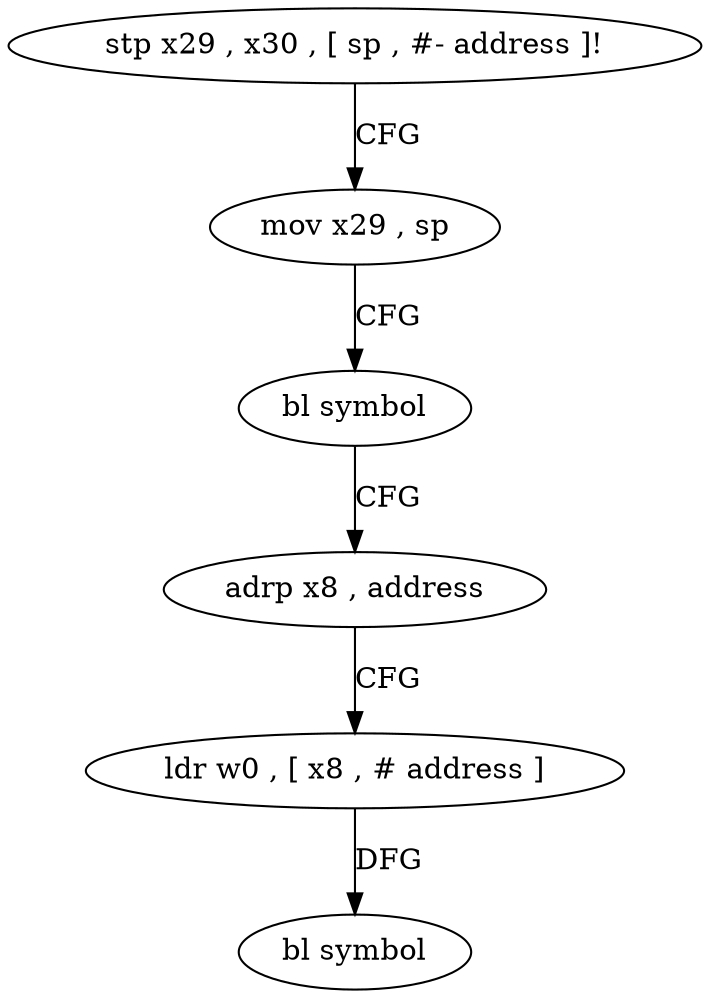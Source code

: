 digraph "func" {
"4216028" [label = "stp x29 , x30 , [ sp , #- address ]!" ]
"4216032" [label = "mov x29 , sp" ]
"4216036" [label = "bl symbol" ]
"4216040" [label = "adrp x8 , address" ]
"4216044" [label = "ldr w0 , [ x8 , # address ]" ]
"4216048" [label = "bl symbol" ]
"4216028" -> "4216032" [ label = "CFG" ]
"4216032" -> "4216036" [ label = "CFG" ]
"4216036" -> "4216040" [ label = "CFG" ]
"4216040" -> "4216044" [ label = "CFG" ]
"4216044" -> "4216048" [ label = "DFG" ]
}
